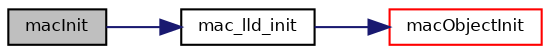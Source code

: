 digraph "macInit"
{
  bgcolor="transparent";
  edge [fontname="Helvetica",fontsize="8",labelfontname="Helvetica",labelfontsize="8"];
  node [fontname="Helvetica",fontsize="8",shape=record];
  rankdir="LR";
  Node0 [label="macInit",height=0.2,width=0.4,color="black", fillcolor="grey75", style="filled", fontcolor="black"];
  Node0 -> Node1 [color="midnightblue",fontsize="8",style="solid",fontname="Helvetica"];
  Node1 [label="mac_lld_init",height=0.2,width=0.4,color="black",URL="$group___m_a_c.html#ga37e276cbed823fb80fdce3df3f9f7ddf",tooltip="Low level MAC initialization. "];
  Node1 -> Node2 [color="midnightblue",fontsize="8",style="solid",fontname="Helvetica"];
  Node2 [label="macObjectInit",height=0.2,width=0.4,color="red",URL="$group___m_a_c.html#ga34d60b00ad9794d52da6833e18c9ec70",tooltip="Initialize the standard part of a MACDriver structure. "];
}
